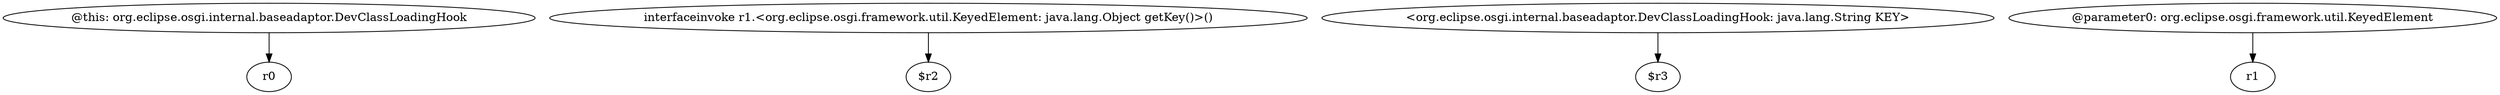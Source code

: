 digraph g {
0[label="@this: org.eclipse.osgi.internal.baseadaptor.DevClassLoadingHook"]
1[label="r0"]
0->1[label=""]
2[label="interfaceinvoke r1.<org.eclipse.osgi.framework.util.KeyedElement: java.lang.Object getKey()>()"]
3[label="$r2"]
2->3[label=""]
4[label="<org.eclipse.osgi.internal.baseadaptor.DevClassLoadingHook: java.lang.String KEY>"]
5[label="$r3"]
4->5[label=""]
6[label="@parameter0: org.eclipse.osgi.framework.util.KeyedElement"]
7[label="r1"]
6->7[label=""]
}
